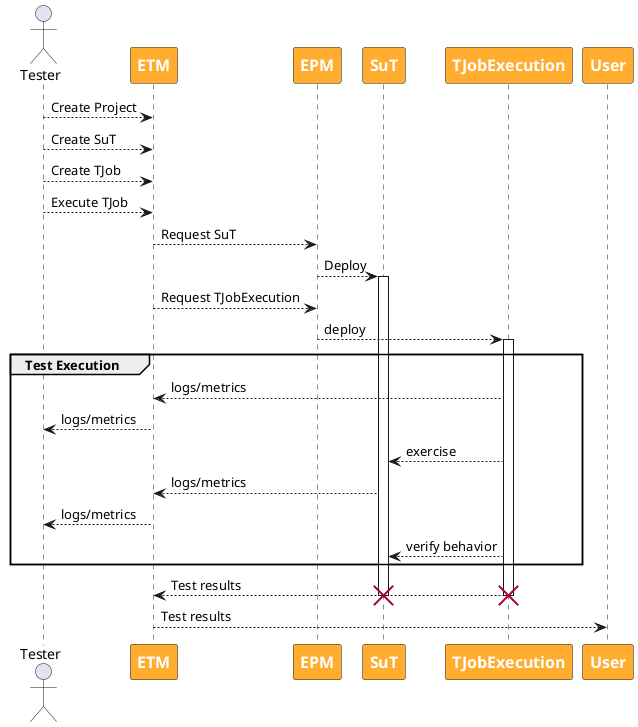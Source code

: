 @startuml

skinparam participant {
    FontSize 16
    FontStyle bold
    FontColor white
    BackgroundColor #ffac2f
    ArrowFontColor #333333
    ArrowThickness 2
}

' Participants

actor Tester
participant ETM
participant EPM
participant SuT
participant TJobExecution

' Relations

Tester --> ETM: Create Project
Tester --> ETM: Create SuT
Tester --> ETM: Create TJob

Tester --> ETM: Execute TJob
ETM --> EPM: Request SuT
EPM --> SuT: Deploy
activate SuT

ETM --> EPM: Request TJobExecution
EPM --> TJobExecution: deploy
activate TJobExecution

group Test Execution
    TJobExecution --> ETM: logs/metrics
    ETM --> Tester: logs/metrics
    TJobExecution --> SuT: exercise

    SuT --> ETM: logs/metrics
    ETM --> Tester: logs/metrics

    TJobExecution --> SuT: verify behavior
end

TJobExecution --> ETM: Test results
destroy TJobExecution
destroy SuT
ETM --> User: Test results



@enduml